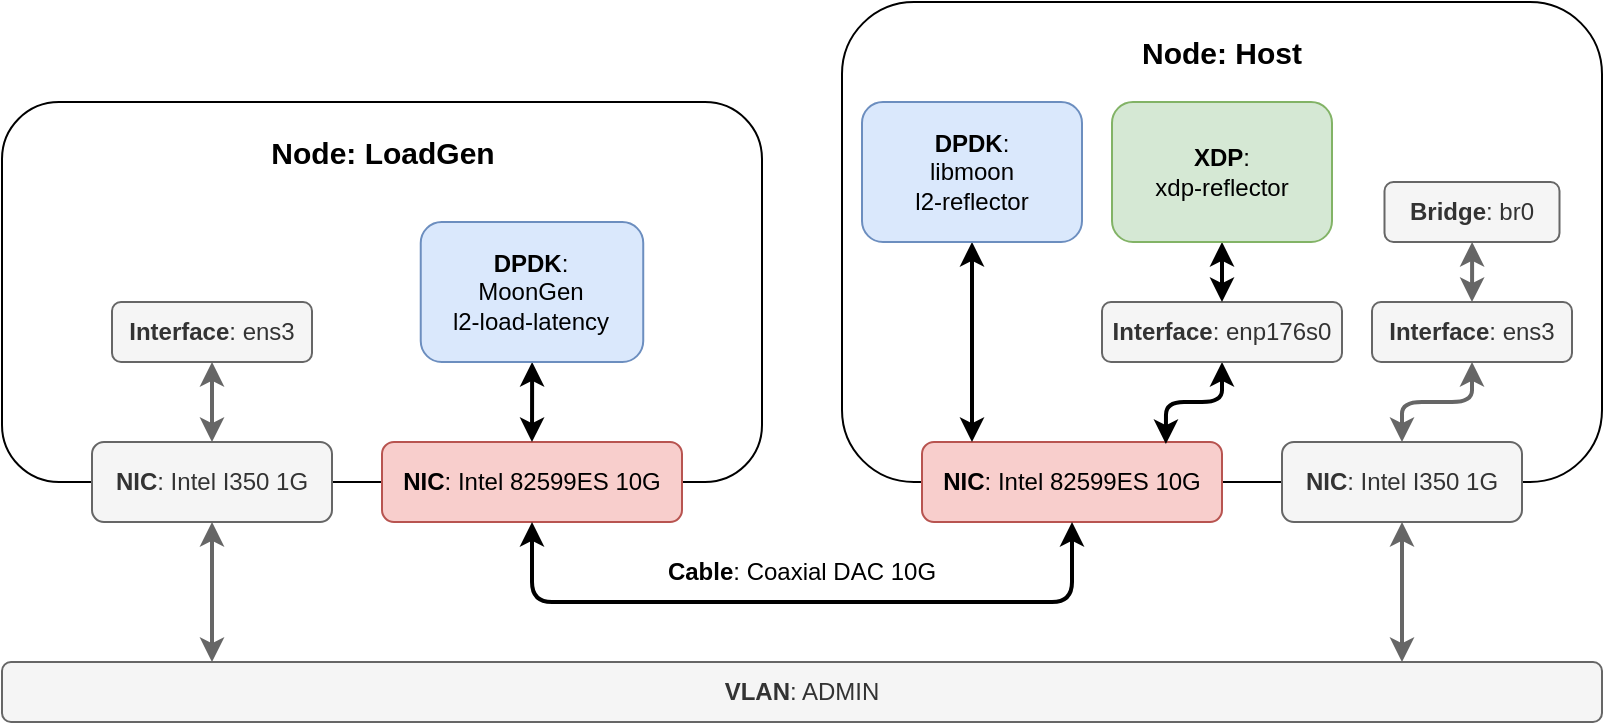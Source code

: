 <mxfile version="20.2.4" type="github" pages="5">
  <diagram id="m2XXSF4_xYEx4FLViuLD" name="Physical NIC">
    <mxGraphModel dx="1102" dy="587" grid="1" gridSize="10" guides="1" tooltips="1" connect="1" arrows="1" fold="1" page="1" pageScale="1" pageWidth="1600" pageHeight="900" math="0" shadow="0">
      <root>
        <mxCell id="0" />
        <mxCell id="1" parent="0" />
        <mxCell id="yBN47guNcVnfGS3MHoTE-1" value="" style="group" vertex="1" connectable="0" parent="1">
          <mxGeometry x="400" y="280" width="800" height="360" as="geometry" />
        </mxCell>
        <mxCell id="GO0eeq11DtM75So4wM-D-2" value="" style="rounded=1;whiteSpace=wrap;html=1;" parent="yBN47guNcVnfGS3MHoTE-1" vertex="1">
          <mxGeometry y="50" width="380" height="190" as="geometry" />
        </mxCell>
        <mxCell id="GO0eeq11DtM75So4wM-D-3" value="Node: LoadGen" style="text;html=1;strokeColor=none;fillColor=none;align=center;verticalAlign=middle;whiteSpace=wrap;rounded=0;fontStyle=1;fontSize=15;" parent="yBN47guNcVnfGS3MHoTE-1" vertex="1">
          <mxGeometry x="27.5" y="60" width="325" height="30" as="geometry" />
        </mxCell>
        <mxCell id="GO0eeq11DtM75So4wM-D-4" value="" style="rounded=1;whiteSpace=wrap;html=1;" parent="yBN47guNcVnfGS3MHoTE-1" vertex="1">
          <mxGeometry x="420" width="380" height="240" as="geometry" />
        </mxCell>
        <mxCell id="GO0eeq11DtM75So4wM-D-5" value="Node: Host" style="text;html=1;strokeColor=none;fillColor=none;align=center;verticalAlign=middle;whiteSpace=wrap;rounded=0;fontStyle=1;fontSize=15;" parent="yBN47guNcVnfGS3MHoTE-1" vertex="1">
          <mxGeometry x="440" y="10" width="340" height="30" as="geometry" />
        </mxCell>
        <mxCell id="GO0eeq11DtM75So4wM-D-6" value="&lt;b&gt;VLAN&lt;/b&gt;: ADMIN" style="rounded=1;whiteSpace=wrap;html=1;fillColor=#f5f5f5;fontColor=#333333;strokeColor=#666666;" parent="yBN47guNcVnfGS3MHoTE-1" vertex="1">
          <mxGeometry y="330" width="800" height="30" as="geometry" />
        </mxCell>
        <mxCell id="GO0eeq11DtM75So4wM-D-7" style="edgeStyle=orthogonalEdgeStyle;rounded=1;orthogonalLoop=1;jettySize=auto;html=1;startArrow=classic;startFill=1;strokeWidth=2;fillColor=#f5f5f5;strokeColor=#666666;" parent="yBN47guNcVnfGS3MHoTE-1" source="GO0eeq11DtM75So4wM-D-8" edge="1">
          <mxGeometry relative="1" as="geometry">
            <Array as="points">
              <mxPoint x="105" y="330" />
            </Array>
            <mxPoint x="105" y="330" as="targetPoint" />
          </mxGeometry>
        </mxCell>
        <mxCell id="GO0eeq11DtM75So4wM-D-8" value="&lt;b&gt;NIC&lt;/b&gt;: Intel I350 1G" style="rounded=1;whiteSpace=wrap;html=1;fillColor=#f5f5f5;fontColor=#333333;strokeColor=#666666;" parent="yBN47guNcVnfGS3MHoTE-1" vertex="1">
          <mxGeometry x="45" y="220.0" width="120" height="40" as="geometry" />
        </mxCell>
        <mxCell id="GO0eeq11DtM75So4wM-D-9" style="edgeStyle=orthogonalEdgeStyle;rounded=1;orthogonalLoop=1;jettySize=auto;html=1;startArrow=classic;startFill=1;strokeWidth=2;fillColor=#f5f5f5;strokeColor=#666666;" parent="yBN47guNcVnfGS3MHoTE-1" source="GO0eeq11DtM75So4wM-D-10" target="GO0eeq11DtM75So4wM-D-6" edge="1">
          <mxGeometry relative="1" as="geometry">
            <Array as="points">
              <mxPoint x="700" y="360" />
              <mxPoint x="700" y="360" />
            </Array>
          </mxGeometry>
        </mxCell>
        <mxCell id="GO0eeq11DtM75So4wM-D-10" value="&lt;b&gt;NIC&lt;/b&gt;: Intel I350 1G" style="rounded=1;whiteSpace=wrap;html=1;fillColor=#f5f5f5;fontColor=#333333;strokeColor=#666666;" parent="yBN47guNcVnfGS3MHoTE-1" vertex="1">
          <mxGeometry x="640" y="220.0" width="120" height="40" as="geometry" />
        </mxCell>
        <mxCell id="GO0eeq11DtM75So4wM-D-12" value="&lt;b&gt;NIC&lt;/b&gt;: Intel 82599ES 10G" style="rounded=1;whiteSpace=wrap;html=1;fillColor=#f8cecc;strokeColor=#b85450;" parent="yBN47guNcVnfGS3MHoTE-1" vertex="1">
          <mxGeometry x="190" y="220.0" width="150" height="40" as="geometry" />
        </mxCell>
        <mxCell id="GO0eeq11DtM75So4wM-D-13" value="&lt;b&gt;NIC&lt;/b&gt;: Intel 82599ES 10G" style="rounded=1;whiteSpace=wrap;html=1;fillColor=#f8cecc;strokeColor=#b85450;" parent="yBN47guNcVnfGS3MHoTE-1" vertex="1">
          <mxGeometry x="460" y="220.0" width="150" height="40" as="geometry" />
        </mxCell>
        <mxCell id="GO0eeq11DtM75So4wM-D-11" style="edgeStyle=orthogonalEdgeStyle;rounded=1;orthogonalLoop=1;jettySize=auto;html=1;exitX=0.5;exitY=1;exitDx=0;exitDy=0;startArrow=classic;startFill=1;strokeWidth=2;" parent="yBN47guNcVnfGS3MHoTE-1" source="GO0eeq11DtM75So4wM-D-12" target="GO0eeq11DtM75So4wM-D-13" edge="1">
          <mxGeometry relative="1" as="geometry">
            <mxPoint x="550" y="260" as="targetPoint" />
            <Array as="points">
              <mxPoint x="265" y="300" />
              <mxPoint x="535" y="300" />
            </Array>
          </mxGeometry>
        </mxCell>
        <mxCell id="GO0eeq11DtM75So4wM-D-14" value="&lt;b&gt;Cable&lt;/b&gt;: Coaxial DAC 10G" style="text;html=1;align=center;verticalAlign=middle;whiteSpace=wrap;rounded=0;" parent="yBN47guNcVnfGS3MHoTE-1" vertex="1">
          <mxGeometry x="330" y="270" width="140" height="30" as="geometry" />
        </mxCell>
        <mxCell id="GO0eeq11DtM75So4wM-D-15" style="edgeStyle=orthogonalEdgeStyle;rounded=1;orthogonalLoop=1;jettySize=auto;html=1;startArrow=classic;startFill=1;strokeWidth=2;fillColor=#f5f5f5;strokeColor=#666666;" parent="yBN47guNcVnfGS3MHoTE-1" source="GO0eeq11DtM75So4wM-D-16" target="GO0eeq11DtM75So4wM-D-8" edge="1">
          <mxGeometry relative="1" as="geometry" />
        </mxCell>
        <mxCell id="GO0eeq11DtM75So4wM-D-16" value="&lt;b&gt;Interface&lt;/b&gt;: ens3" style="rounded=1;whiteSpace=wrap;html=1;fillColor=#f5f5f5;fontColor=#333333;strokeColor=#666666;" parent="yBN47guNcVnfGS3MHoTE-1" vertex="1">
          <mxGeometry x="55" y="150" width="100" height="30" as="geometry" />
        </mxCell>
        <mxCell id="GO0eeq11DtM75So4wM-D-17" style="edgeStyle=orthogonalEdgeStyle;rounded=1;orthogonalLoop=1;jettySize=auto;html=1;startArrow=classic;startFill=1;strokeWidth=2;fillColor=#f5f5f5;strokeColor=#666666;" parent="yBN47guNcVnfGS3MHoTE-1" source="GO0eeq11DtM75So4wM-D-18" target="GO0eeq11DtM75So4wM-D-10" edge="1">
          <mxGeometry relative="1" as="geometry" />
        </mxCell>
        <mxCell id="GO0eeq11DtM75So4wM-D-18" value="&lt;b&gt;Interface&lt;/b&gt;: ens3" style="rounded=1;whiteSpace=wrap;html=1;fillColor=#f5f5f5;fontColor=#333333;strokeColor=#666666;" parent="yBN47guNcVnfGS3MHoTE-1" vertex="1">
          <mxGeometry x="685" y="150" width="100" height="30" as="geometry" />
        </mxCell>
        <mxCell id="GO0eeq11DtM75So4wM-D-19" style="edgeStyle=orthogonalEdgeStyle;rounded=1;orthogonalLoop=1;jettySize=auto;html=1;startArrow=classic;startFill=1;strokeWidth=2;" parent="yBN47guNcVnfGS3MHoTE-1" source="GO0eeq11DtM75So4wM-D-20" target="GO0eeq11DtM75So4wM-D-12" edge="1">
          <mxGeometry relative="1" as="geometry" />
        </mxCell>
        <mxCell id="GO0eeq11DtM75So4wM-D-20" value="&lt;div&gt;&lt;b&gt;DPDK&lt;/b&gt;:&lt;b&gt; &lt;/b&gt;&lt;br&gt;&lt;/div&gt;&lt;div&gt;MoonGen&lt;/div&gt;&lt;div&gt;l2-load-latency&lt;br&gt;&lt;/div&gt;" style="rounded=1;whiteSpace=wrap;html=1;fillColor=#dae8fc;strokeColor=#6c8ebf;" parent="yBN47guNcVnfGS3MHoTE-1" vertex="1">
          <mxGeometry x="209.37" y="110" width="111.25" height="70" as="geometry" />
        </mxCell>
        <mxCell id="GO0eeq11DtM75So4wM-D-21" style="edgeStyle=orthogonalEdgeStyle;orthogonalLoop=1;jettySize=auto;html=1;startArrow=classic;startFill=1;strokeWidth=2;rounded=1;" parent="yBN47guNcVnfGS3MHoTE-1" source="GO0eeq11DtM75So4wM-D-22" target="GO0eeq11DtM75So4wM-D-13" edge="1">
          <mxGeometry relative="1" as="geometry">
            <Array as="points">
              <mxPoint x="485" y="200" />
              <mxPoint x="485" y="200" />
            </Array>
          </mxGeometry>
        </mxCell>
        <mxCell id="GO0eeq11DtM75So4wM-D-22" value="&lt;div&gt;&lt;b&gt;DPDK&lt;/b&gt;: &lt;b&gt;&lt;br&gt;&lt;/b&gt;&lt;/div&gt;&lt;div&gt;libmoon&lt;br&gt;&lt;/div&gt;&lt;div&gt;l2-reflector&lt;br&gt;&lt;/div&gt;" style="rounded=1;whiteSpace=wrap;html=1;fillColor=#dae8fc;strokeColor=#6c8ebf;" parent="yBN47guNcVnfGS3MHoTE-1" vertex="1">
          <mxGeometry x="430" y="50" width="110" height="70" as="geometry" />
        </mxCell>
        <mxCell id="GO0eeq11DtM75So4wM-D-23" style="edgeStyle=orthogonalEdgeStyle;rounded=1;orthogonalLoop=1;jettySize=auto;html=1;startArrow=classic;startFill=1;strokeWidth=2;fillColor=#f5f5f5;strokeColor=#666666;" parent="yBN47guNcVnfGS3MHoTE-1" source="GO0eeq11DtM75So4wM-D-24" target="GO0eeq11DtM75So4wM-D-18" edge="1">
          <mxGeometry relative="1" as="geometry" />
        </mxCell>
        <mxCell id="GO0eeq11DtM75So4wM-D-24" value="&lt;b&gt;Bridge&lt;/b&gt;: br0" style="rounded=1;whiteSpace=wrap;html=1;fillColor=#f5f5f5;fontColor=#333333;strokeColor=#666666;" parent="yBN47guNcVnfGS3MHoTE-1" vertex="1">
          <mxGeometry x="691.25" y="90" width="87.5" height="30" as="geometry" />
        </mxCell>
        <mxCell id="Qpxgza7xcyVJCg10hYyv-2" style="edgeStyle=orthogonalEdgeStyle;rounded=1;orthogonalLoop=1;jettySize=auto;html=1;fontSize=15;strokeWidth=2;startArrow=classic;startFill=1;entryX=0.813;entryY=0.025;entryDx=0;entryDy=0;entryPerimeter=0;" edge="1" parent="yBN47guNcVnfGS3MHoTE-1" source="Qpxgza7xcyVJCg10hYyv-1" target="GO0eeq11DtM75So4wM-D-13">
          <mxGeometry relative="1" as="geometry">
            <Array as="points">
              <mxPoint x="610" y="200" />
              <mxPoint x="582" y="200" />
            </Array>
          </mxGeometry>
        </mxCell>
        <mxCell id="Qpxgza7xcyVJCg10hYyv-1" value="&lt;b&gt;Interface&lt;/b&gt;: enp176s0" style="rounded=1;whiteSpace=wrap;html=1;fillColor=#f5f5f5;fontColor=#333333;strokeColor=#666666;" vertex="1" parent="yBN47guNcVnfGS3MHoTE-1">
          <mxGeometry x="550" y="150" width="120" height="30" as="geometry" />
        </mxCell>
        <mxCell id="Qpxgza7xcyVJCg10hYyv-4" style="edgeStyle=orthogonalEdgeStyle;rounded=1;orthogonalLoop=1;jettySize=auto;html=1;entryX=0.5;entryY=0;entryDx=0;entryDy=0;fontSize=15;startArrow=classic;startFill=1;strokeWidth=2;" edge="1" parent="yBN47guNcVnfGS3MHoTE-1" source="Qpxgza7xcyVJCg10hYyv-3" target="Qpxgza7xcyVJCg10hYyv-1">
          <mxGeometry relative="1" as="geometry" />
        </mxCell>
        <mxCell id="Qpxgza7xcyVJCg10hYyv-3" value="&lt;div&gt;&lt;b&gt;XDP&lt;/b&gt;: &lt;b&gt;&lt;br&gt;&lt;/b&gt;&lt;/div&gt;&lt;div&gt;xdp-reflector&lt;br&gt;&lt;/div&gt;" style="rounded=1;whiteSpace=wrap;html=1;fillColor=#d5e8d4;strokeColor=#82b366;" vertex="1" parent="yBN47guNcVnfGS3MHoTE-1">
          <mxGeometry x="555" y="50" width="110" height="70" as="geometry" />
        </mxCell>
      </root>
    </mxGraphModel>
  </diagram>
  <diagram name="Host Bridge" id="doC91UUQvJLp1WOVtF5Q">
    <mxGraphModel dx="1102" dy="587" grid="1" gridSize="10" guides="1" tooltips="1" connect="1" arrows="1" fold="1" page="1" pageScale="1" pageWidth="1600" pageHeight="900" math="0" shadow="0">
      <root>
        <mxCell id="7o69czk-2l76WNe_kWNi-0" />
        <mxCell id="7o69czk-2l76WNe_kWNi-1" parent="7o69czk-2l76WNe_kWNi-0" />
        <mxCell id="AjkZcS029HaDzalcUuGC-0" value="" style="group" vertex="1" connectable="0" parent="7o69czk-2l76WNe_kWNi-1">
          <mxGeometry x="400" y="220" width="800" height="420" as="geometry" />
        </mxCell>
        <mxCell id="7o69czk-2l76WNe_kWNi-2" value="" style="rounded=1;whiteSpace=wrap;html=1;" vertex="1" parent="AjkZcS029HaDzalcUuGC-0">
          <mxGeometry y="110" width="380" height="190" as="geometry" />
        </mxCell>
        <mxCell id="7o69czk-2l76WNe_kWNi-3" value="Node: LoadGen" style="text;html=1;strokeColor=none;fillColor=none;align=center;verticalAlign=middle;whiteSpace=wrap;rounded=0;fontStyle=1;fontSize=15;" vertex="1" parent="AjkZcS029HaDzalcUuGC-0">
          <mxGeometry x="27.5" y="120" width="325" height="30" as="geometry" />
        </mxCell>
        <mxCell id="7o69czk-2l76WNe_kWNi-4" value="" style="rounded=1;whiteSpace=wrap;html=1;" vertex="1" parent="AjkZcS029HaDzalcUuGC-0">
          <mxGeometry x="420" width="380" height="300" as="geometry" />
        </mxCell>
        <mxCell id="7o69czk-2l76WNe_kWNi-5" value="Node: Host" style="text;html=1;strokeColor=none;fillColor=none;align=center;verticalAlign=middle;whiteSpace=wrap;rounded=0;fontStyle=1;fontSize=15;" vertex="1" parent="AjkZcS029HaDzalcUuGC-0">
          <mxGeometry x="438.75" y="10" width="340" height="30" as="geometry" />
        </mxCell>
        <mxCell id="7o69czk-2l76WNe_kWNi-6" value="&lt;b&gt;VLAN&lt;/b&gt;: ADMIN" style="rounded=1;whiteSpace=wrap;html=1;fillColor=#f5f5f5;fontColor=#333333;strokeColor=#666666;" vertex="1" parent="AjkZcS029HaDzalcUuGC-0">
          <mxGeometry y="390" width="800" height="30" as="geometry" />
        </mxCell>
        <mxCell id="7o69czk-2l76WNe_kWNi-7" style="edgeStyle=orthogonalEdgeStyle;rounded=1;orthogonalLoop=1;jettySize=auto;html=1;startArrow=classic;startFill=1;strokeWidth=2;fillColor=#f5f5f5;strokeColor=#666666;" edge="1" parent="AjkZcS029HaDzalcUuGC-0" source="7o69czk-2l76WNe_kWNi-8">
          <mxGeometry relative="1" as="geometry">
            <Array as="points">
              <mxPoint x="105" y="390" />
            </Array>
            <mxPoint x="105" y="390" as="targetPoint" />
          </mxGeometry>
        </mxCell>
        <mxCell id="7o69czk-2l76WNe_kWNi-8" value="&lt;b&gt;NIC&lt;/b&gt;: Intel I350 1G" style="rounded=1;whiteSpace=wrap;html=1;fillColor=#f5f5f5;fontColor=#333333;strokeColor=#666666;" vertex="1" parent="AjkZcS029HaDzalcUuGC-0">
          <mxGeometry x="45" y="280.0" width="120" height="40" as="geometry" />
        </mxCell>
        <mxCell id="7o69czk-2l76WNe_kWNi-9" style="edgeStyle=orthogonalEdgeStyle;rounded=1;orthogonalLoop=1;jettySize=auto;html=1;startArrow=classic;startFill=1;strokeWidth=2;fillColor=#f5f5f5;strokeColor=#666666;" edge="1" parent="AjkZcS029HaDzalcUuGC-0" source="7o69czk-2l76WNe_kWNi-10" target="7o69czk-2l76WNe_kWNi-6">
          <mxGeometry relative="1" as="geometry">
            <Array as="points">
              <mxPoint x="700" y="420" />
              <mxPoint x="700" y="420" />
            </Array>
          </mxGeometry>
        </mxCell>
        <mxCell id="7o69czk-2l76WNe_kWNi-10" value="&lt;b&gt;NIC&lt;/b&gt;: Intel I350 1G" style="rounded=1;whiteSpace=wrap;html=1;fillColor=#f5f5f5;fontColor=#333333;strokeColor=#666666;" vertex="1" parent="AjkZcS029HaDzalcUuGC-0">
          <mxGeometry x="640" y="280.0" width="120" height="40" as="geometry" />
        </mxCell>
        <mxCell id="7o69czk-2l76WNe_kWNi-11" value="&lt;b&gt;NIC&lt;/b&gt;: Intel 82599ES 10G" style="rounded=1;whiteSpace=wrap;html=1;fillColor=#f8cecc;strokeColor=#b85450;" vertex="1" parent="AjkZcS029HaDzalcUuGC-0">
          <mxGeometry x="190" y="280.0" width="150" height="40" as="geometry" />
        </mxCell>
        <mxCell id="7o69czk-2l76WNe_kWNi-12" value="&lt;b&gt;NIC&lt;/b&gt;: Intel 82599ES 10G" style="rounded=1;whiteSpace=wrap;html=1;fillColor=#f8cecc;strokeColor=#b85450;" vertex="1" parent="AjkZcS029HaDzalcUuGC-0">
          <mxGeometry x="460" y="280.0" width="150" height="40" as="geometry" />
        </mxCell>
        <mxCell id="7o69czk-2l76WNe_kWNi-13" style="edgeStyle=orthogonalEdgeStyle;rounded=1;orthogonalLoop=1;jettySize=auto;html=1;exitX=0.5;exitY=1;exitDx=0;exitDy=0;startArrow=classic;startFill=1;strokeWidth=2;" edge="1" parent="AjkZcS029HaDzalcUuGC-0" source="7o69czk-2l76WNe_kWNi-11" target="7o69czk-2l76WNe_kWNi-12">
          <mxGeometry relative="1" as="geometry">
            <mxPoint x="550" y="320" as="targetPoint" />
            <Array as="points">
              <mxPoint x="265" y="360" />
              <mxPoint x="540" y="360" />
            </Array>
          </mxGeometry>
        </mxCell>
        <mxCell id="7o69czk-2l76WNe_kWNi-14" value="Cable: Coaxial DAC 10G" style="text;html=1;align=center;verticalAlign=middle;whiteSpace=wrap;rounded=0;" vertex="1" parent="AjkZcS029HaDzalcUuGC-0">
          <mxGeometry x="330" y="330" width="140" height="30" as="geometry" />
        </mxCell>
        <mxCell id="7o69czk-2l76WNe_kWNi-15" style="edgeStyle=orthogonalEdgeStyle;rounded=1;orthogonalLoop=1;jettySize=auto;html=1;startArrow=classic;startFill=1;strokeWidth=2;fillColor=#f5f5f5;strokeColor=#666666;" edge="1" parent="AjkZcS029HaDzalcUuGC-0" source="7o69czk-2l76WNe_kWNi-16" target="7o69czk-2l76WNe_kWNi-8">
          <mxGeometry relative="1" as="geometry" />
        </mxCell>
        <mxCell id="7o69czk-2l76WNe_kWNi-16" value="&lt;b&gt;Interface&lt;/b&gt;: ens3" style="rounded=1;whiteSpace=wrap;html=1;fillColor=#f5f5f5;fontColor=#333333;strokeColor=#666666;" vertex="1" parent="AjkZcS029HaDzalcUuGC-0">
          <mxGeometry x="55" y="210" width="100" height="30" as="geometry" />
        </mxCell>
        <mxCell id="7o69czk-2l76WNe_kWNi-17" style="edgeStyle=orthogonalEdgeStyle;rounded=1;orthogonalLoop=1;jettySize=auto;html=1;startArrow=classic;startFill=1;strokeWidth=2;fillColor=#f5f5f5;strokeColor=#666666;" edge="1" parent="AjkZcS029HaDzalcUuGC-0" source="7o69czk-2l76WNe_kWNi-18" target="7o69czk-2l76WNe_kWNi-10">
          <mxGeometry relative="1" as="geometry" />
        </mxCell>
        <mxCell id="7o69czk-2l76WNe_kWNi-18" value="&lt;b&gt;Interface&lt;/b&gt;: ens3" style="rounded=1;whiteSpace=wrap;html=1;fillColor=#f5f5f5;fontColor=#333333;strokeColor=#666666;" vertex="1" parent="AjkZcS029HaDzalcUuGC-0">
          <mxGeometry x="650" y="210" width="100" height="30" as="geometry" />
        </mxCell>
        <mxCell id="7o69czk-2l76WNe_kWNi-19" style="edgeStyle=orthogonalEdgeStyle;rounded=1;orthogonalLoop=1;jettySize=auto;html=1;startArrow=classic;startFill=1;strokeWidth=2;" edge="1" parent="AjkZcS029HaDzalcUuGC-0" source="7o69czk-2l76WNe_kWNi-20" target="7o69czk-2l76WNe_kWNi-11">
          <mxGeometry relative="1" as="geometry" />
        </mxCell>
        <mxCell id="7o69czk-2l76WNe_kWNi-20" value="&lt;div&gt;&lt;b&gt;DPDK&lt;/b&gt;:&lt;b&gt; &lt;/b&gt;&lt;br&gt;&lt;/div&gt;&lt;div&gt;MoonGen&lt;/div&gt;&lt;div&gt;l2-load-latency&lt;br&gt;&lt;/div&gt;" style="rounded=1;whiteSpace=wrap;html=1;fillColor=#dae8fc;strokeColor=#6c8ebf;" vertex="1" parent="AjkZcS029HaDzalcUuGC-0">
          <mxGeometry x="209.37" y="170" width="111.25" height="70" as="geometry" />
        </mxCell>
        <mxCell id="7o69czk-2l76WNe_kWNi-23" style="edgeStyle=orthogonalEdgeStyle;rounded=1;orthogonalLoop=1;jettySize=auto;html=1;startArrow=classic;startFill=1;strokeWidth=2;fillColor=#f5f5f5;strokeColor=#666666;" edge="1" parent="AjkZcS029HaDzalcUuGC-0" source="7o69czk-2l76WNe_kWNi-24" target="7o69czk-2l76WNe_kWNi-18">
          <mxGeometry relative="1" as="geometry" />
        </mxCell>
        <mxCell id="7o69czk-2l76WNe_kWNi-24" value="&lt;b&gt;Bridge&lt;/b&gt;: br0" style="rounded=1;whiteSpace=wrap;html=1;fillColor=#f5f5f5;fontColor=#333333;strokeColor=#666666;" vertex="1" parent="AjkZcS029HaDzalcUuGC-0">
          <mxGeometry x="656.25" y="150" width="87.5" height="30" as="geometry" />
        </mxCell>
        <mxCell id="7o69czk-2l76WNe_kWNi-25" style="edgeStyle=orthogonalEdgeStyle;rounded=1;orthogonalLoop=1;jettySize=auto;html=1;fontSize=15;strokeWidth=2;startArrow=classic;startFill=1;" edge="1" parent="AjkZcS029HaDzalcUuGC-0" source="7o69czk-2l76WNe_kWNi-26">
          <mxGeometry relative="1" as="geometry">
            <mxPoint x="535" y="280" as="targetPoint" />
            <Array as="points">
              <mxPoint x="535" y="281" />
            </Array>
          </mxGeometry>
        </mxCell>
        <mxCell id="7o69czk-2l76WNe_kWNi-26" value="&lt;b&gt;Interface&lt;/b&gt;: enp176s0" style="rounded=1;whiteSpace=wrap;html=1;fillColor=#fff2cc;strokeColor=#d6b656;" vertex="1" parent="AjkZcS029HaDzalcUuGC-0">
          <mxGeometry x="475" y="210" width="120" height="30" as="geometry" />
        </mxCell>
        <mxCell id="7o69czk-2l76WNe_kWNi-28" value="&lt;div&gt;&lt;b&gt;XDP&lt;/b&gt;: &lt;b&gt;&lt;br&gt;&lt;/b&gt;&lt;/div&gt;&lt;div&gt;xdp-reflector&lt;br&gt;&lt;/div&gt;" style="rounded=1;whiteSpace=wrap;html=1;fillColor=#d5e8d4;strokeColor=#82b366;" vertex="1" parent="AjkZcS029HaDzalcUuGC-0">
          <mxGeometry x="480" y="50" width="110" height="70" as="geometry" />
        </mxCell>
        <mxCell id="PymFAFBGGJH0sYMrvEps-1" style="edgeStyle=orthogonalEdgeStyle;rounded=1;orthogonalLoop=1;jettySize=auto;html=1;fontSize=15;startArrow=classic;startFill=1;strokeWidth=2;" edge="1" parent="AjkZcS029HaDzalcUuGC-0" source="PymFAFBGGJH0sYMrvEps-0" target="7o69czk-2l76WNe_kWNi-26">
          <mxGeometry relative="1" as="geometry" />
        </mxCell>
        <mxCell id="PymFAFBGGJH0sYMrvEps-0" value="&lt;b&gt;Bridge&lt;/b&gt;: br1" style="rounded=1;whiteSpace=wrap;html=1;fillColor=#fff2cc;strokeColor=#d6b656;" vertex="1" parent="AjkZcS029HaDzalcUuGC-0">
          <mxGeometry x="491.25" y="150" width="87.5" height="30" as="geometry" />
        </mxCell>
        <mxCell id="PymFAFBGGJH0sYMrvEps-2" style="edgeStyle=orthogonalEdgeStyle;rounded=1;orthogonalLoop=1;jettySize=auto;html=1;entryX=0.5;entryY=0;entryDx=0;entryDy=0;fontSize=15;startArrow=classic;startFill=1;strokeWidth=2;" edge="1" parent="AjkZcS029HaDzalcUuGC-0" source="7o69czk-2l76WNe_kWNi-28" target="PymFAFBGGJH0sYMrvEps-0">
          <mxGeometry relative="1" as="geometry" />
        </mxCell>
      </root>
    </mxGraphModel>
  </diagram>
  <diagram name="Host MacVTap" id="ow0u86EEoa87gurJBlOC">
    <mxGraphModel dx="1102" dy="587" grid="1" gridSize="10" guides="1" tooltips="1" connect="1" arrows="1" fold="1" page="1" pageScale="1" pageWidth="1600" pageHeight="900" math="0" shadow="0">
      <root>
        <mxCell id="dJRLU-GFVjw5d9iwofU8-0" />
        <mxCell id="dJRLU-GFVjw5d9iwofU8-1" parent="dJRLU-GFVjw5d9iwofU8-0" />
        <mxCell id="dJRLU-GFVjw5d9iwofU8-2" value="" style="group" vertex="1" connectable="0" parent="dJRLU-GFVjw5d9iwofU8-1">
          <mxGeometry x="400" y="220" width="800" height="420" as="geometry" />
        </mxCell>
        <mxCell id="dJRLU-GFVjw5d9iwofU8-3" value="" style="rounded=1;whiteSpace=wrap;html=1;" vertex="1" parent="dJRLU-GFVjw5d9iwofU8-2">
          <mxGeometry y="110" width="380" height="190" as="geometry" />
        </mxCell>
        <mxCell id="dJRLU-GFVjw5d9iwofU8-4" value="Node: LoadGen" style="text;html=1;strokeColor=none;fillColor=none;align=center;verticalAlign=middle;whiteSpace=wrap;rounded=0;fontStyle=1;fontSize=15;" vertex="1" parent="dJRLU-GFVjw5d9iwofU8-2">
          <mxGeometry x="27.5" y="120" width="325" height="30" as="geometry" />
        </mxCell>
        <mxCell id="dJRLU-GFVjw5d9iwofU8-5" value="" style="rounded=1;whiteSpace=wrap;html=1;" vertex="1" parent="dJRLU-GFVjw5d9iwofU8-2">
          <mxGeometry x="420" width="380" height="300" as="geometry" />
        </mxCell>
        <mxCell id="dJRLU-GFVjw5d9iwofU8-6" value="Node: Host" style="text;html=1;strokeColor=none;fillColor=none;align=center;verticalAlign=middle;whiteSpace=wrap;rounded=0;fontStyle=1;fontSize=15;" vertex="1" parent="dJRLU-GFVjw5d9iwofU8-2">
          <mxGeometry x="438.75" y="10" width="340" height="30" as="geometry" />
        </mxCell>
        <mxCell id="dJRLU-GFVjw5d9iwofU8-7" value="&lt;b&gt;VLAN&lt;/b&gt;: ADMIN" style="rounded=1;whiteSpace=wrap;html=1;fillColor=#f5f5f5;fontColor=#333333;strokeColor=#666666;" vertex="1" parent="dJRLU-GFVjw5d9iwofU8-2">
          <mxGeometry y="390" width="800" height="30" as="geometry" />
        </mxCell>
        <mxCell id="dJRLU-GFVjw5d9iwofU8-8" style="edgeStyle=orthogonalEdgeStyle;rounded=1;orthogonalLoop=1;jettySize=auto;html=1;startArrow=classic;startFill=1;strokeWidth=2;fillColor=#f5f5f5;strokeColor=#666666;" edge="1" parent="dJRLU-GFVjw5d9iwofU8-2" source="dJRLU-GFVjw5d9iwofU8-9">
          <mxGeometry relative="1" as="geometry">
            <Array as="points">
              <mxPoint x="105" y="390" />
            </Array>
            <mxPoint x="105" y="390" as="targetPoint" />
          </mxGeometry>
        </mxCell>
        <mxCell id="dJRLU-GFVjw5d9iwofU8-9" value="&lt;b&gt;NIC&lt;/b&gt;: Intel I350 1G" style="rounded=1;whiteSpace=wrap;html=1;fillColor=#f5f5f5;fontColor=#333333;strokeColor=#666666;" vertex="1" parent="dJRLU-GFVjw5d9iwofU8-2">
          <mxGeometry x="45" y="280.0" width="120" height="40" as="geometry" />
        </mxCell>
        <mxCell id="dJRLU-GFVjw5d9iwofU8-10" style="edgeStyle=orthogonalEdgeStyle;rounded=1;orthogonalLoop=1;jettySize=auto;html=1;startArrow=classic;startFill=1;strokeWidth=2;fillColor=#f5f5f5;strokeColor=#666666;" edge="1" parent="dJRLU-GFVjw5d9iwofU8-2" source="dJRLU-GFVjw5d9iwofU8-11" target="dJRLU-GFVjw5d9iwofU8-7">
          <mxGeometry relative="1" as="geometry">
            <Array as="points">
              <mxPoint x="700" y="420" />
              <mxPoint x="700" y="420" />
            </Array>
          </mxGeometry>
        </mxCell>
        <mxCell id="dJRLU-GFVjw5d9iwofU8-11" value="&lt;b&gt;NIC&lt;/b&gt;: Intel I350 1G" style="rounded=1;whiteSpace=wrap;html=1;fillColor=#f5f5f5;fontColor=#333333;strokeColor=#666666;" vertex="1" parent="dJRLU-GFVjw5d9iwofU8-2">
          <mxGeometry x="640" y="280.0" width="120" height="40" as="geometry" />
        </mxCell>
        <mxCell id="dJRLU-GFVjw5d9iwofU8-12" value="&lt;b&gt;NIC&lt;/b&gt;: Intel 82599ES 10G" style="rounded=1;whiteSpace=wrap;html=1;fillColor=#f8cecc;strokeColor=#b85450;" vertex="1" parent="dJRLU-GFVjw5d9iwofU8-2">
          <mxGeometry x="190" y="280.0" width="150" height="40" as="geometry" />
        </mxCell>
        <mxCell id="dJRLU-GFVjw5d9iwofU8-13" value="&lt;b&gt;NIC&lt;/b&gt;: Intel 82599ES 10G" style="rounded=1;whiteSpace=wrap;html=1;fillColor=#f8cecc;strokeColor=#b85450;" vertex="1" parent="dJRLU-GFVjw5d9iwofU8-2">
          <mxGeometry x="460" y="280.0" width="150" height="40" as="geometry" />
        </mxCell>
        <mxCell id="dJRLU-GFVjw5d9iwofU8-14" style="edgeStyle=orthogonalEdgeStyle;rounded=1;orthogonalLoop=1;jettySize=auto;html=1;exitX=0.5;exitY=1;exitDx=0;exitDy=0;startArrow=classic;startFill=1;strokeWidth=2;" edge="1" parent="dJRLU-GFVjw5d9iwofU8-2" source="dJRLU-GFVjw5d9iwofU8-12" target="dJRLU-GFVjw5d9iwofU8-13">
          <mxGeometry relative="1" as="geometry">
            <mxPoint x="550" y="320" as="targetPoint" />
            <Array as="points">
              <mxPoint x="265" y="360" />
              <mxPoint x="540" y="360" />
            </Array>
          </mxGeometry>
        </mxCell>
        <mxCell id="dJRLU-GFVjw5d9iwofU8-15" value="Cable: Coaxial DAC 10G" style="text;html=1;align=center;verticalAlign=middle;whiteSpace=wrap;rounded=0;" vertex="1" parent="dJRLU-GFVjw5d9iwofU8-2">
          <mxGeometry x="330" y="330" width="140" height="30" as="geometry" />
        </mxCell>
        <mxCell id="dJRLU-GFVjw5d9iwofU8-16" style="edgeStyle=orthogonalEdgeStyle;rounded=1;orthogonalLoop=1;jettySize=auto;html=1;startArrow=classic;startFill=1;strokeWidth=2;fillColor=#f5f5f5;strokeColor=#666666;" edge="1" parent="dJRLU-GFVjw5d9iwofU8-2" source="dJRLU-GFVjw5d9iwofU8-17" target="dJRLU-GFVjw5d9iwofU8-9">
          <mxGeometry relative="1" as="geometry" />
        </mxCell>
        <mxCell id="dJRLU-GFVjw5d9iwofU8-17" value="&lt;b&gt;Interface&lt;/b&gt;: ens3" style="rounded=1;whiteSpace=wrap;html=1;fillColor=#f5f5f5;fontColor=#333333;strokeColor=#666666;" vertex="1" parent="dJRLU-GFVjw5d9iwofU8-2">
          <mxGeometry x="55" y="210" width="100" height="30" as="geometry" />
        </mxCell>
        <mxCell id="dJRLU-GFVjw5d9iwofU8-18" style="edgeStyle=orthogonalEdgeStyle;rounded=1;orthogonalLoop=1;jettySize=auto;html=1;startArrow=classic;startFill=1;strokeWidth=2;fillColor=#f5f5f5;strokeColor=#666666;" edge="1" parent="dJRLU-GFVjw5d9iwofU8-2" source="dJRLU-GFVjw5d9iwofU8-19" target="dJRLU-GFVjw5d9iwofU8-11">
          <mxGeometry relative="1" as="geometry" />
        </mxCell>
        <mxCell id="dJRLU-GFVjw5d9iwofU8-19" value="&lt;b&gt;Interface&lt;/b&gt;: ens3" style="rounded=1;whiteSpace=wrap;html=1;fillColor=#f5f5f5;fontColor=#333333;strokeColor=#666666;" vertex="1" parent="dJRLU-GFVjw5d9iwofU8-2">
          <mxGeometry x="650" y="210" width="100" height="30" as="geometry" />
        </mxCell>
        <mxCell id="dJRLU-GFVjw5d9iwofU8-20" style="edgeStyle=orthogonalEdgeStyle;rounded=1;orthogonalLoop=1;jettySize=auto;html=1;startArrow=classic;startFill=1;strokeWidth=2;" edge="1" parent="dJRLU-GFVjw5d9iwofU8-2" source="dJRLU-GFVjw5d9iwofU8-21" target="dJRLU-GFVjw5d9iwofU8-12">
          <mxGeometry relative="1" as="geometry" />
        </mxCell>
        <mxCell id="dJRLU-GFVjw5d9iwofU8-21" value="&lt;div&gt;&lt;b&gt;DPDK&lt;/b&gt;:&lt;b&gt; &lt;/b&gt;&lt;br&gt;&lt;/div&gt;&lt;div&gt;MoonGen&lt;/div&gt;&lt;div&gt;l2-load-latency&lt;br&gt;&lt;/div&gt;" style="rounded=1;whiteSpace=wrap;html=1;fillColor=#dae8fc;strokeColor=#6c8ebf;" vertex="1" parent="dJRLU-GFVjw5d9iwofU8-2">
          <mxGeometry x="209.37" y="170" width="111.25" height="70" as="geometry" />
        </mxCell>
        <mxCell id="dJRLU-GFVjw5d9iwofU8-22" style="edgeStyle=orthogonalEdgeStyle;rounded=1;orthogonalLoop=1;jettySize=auto;html=1;startArrow=classic;startFill=1;strokeWidth=2;fillColor=#f5f5f5;strokeColor=#666666;" edge="1" parent="dJRLU-GFVjw5d9iwofU8-2" source="dJRLU-GFVjw5d9iwofU8-23" target="dJRLU-GFVjw5d9iwofU8-19">
          <mxGeometry relative="1" as="geometry" />
        </mxCell>
        <mxCell id="dJRLU-GFVjw5d9iwofU8-23" value="&lt;b&gt;Bridge&lt;/b&gt;: br0" style="rounded=1;whiteSpace=wrap;html=1;fillColor=#f5f5f5;fontColor=#333333;strokeColor=#666666;" vertex="1" parent="dJRLU-GFVjw5d9iwofU8-2">
          <mxGeometry x="656.25" y="150" width="87.5" height="30" as="geometry" />
        </mxCell>
        <mxCell id="dJRLU-GFVjw5d9iwofU8-24" style="edgeStyle=orthogonalEdgeStyle;rounded=1;orthogonalLoop=1;jettySize=auto;html=1;fontSize=15;strokeWidth=2;startArrow=classic;startFill=1;" edge="1" parent="dJRLU-GFVjw5d9iwofU8-2" source="dJRLU-GFVjw5d9iwofU8-25">
          <mxGeometry relative="1" as="geometry">
            <mxPoint x="535" y="280" as="targetPoint" />
            <Array as="points">
              <mxPoint x="535" y="281" />
            </Array>
          </mxGeometry>
        </mxCell>
        <mxCell id="dJRLU-GFVjw5d9iwofU8-25" value="&lt;b&gt;Interface&lt;/b&gt;: enp176s0" style="rounded=1;whiteSpace=wrap;html=1;fillColor=#fff2cc;strokeColor=#d6b656;" vertex="1" parent="dJRLU-GFVjw5d9iwofU8-2">
          <mxGeometry x="475" y="210" width="120" height="30" as="geometry" />
        </mxCell>
        <mxCell id="dJRLU-GFVjw5d9iwofU8-26" value="&lt;div&gt;&lt;b&gt;XDP&lt;/b&gt;: &lt;b&gt;&lt;br&gt;&lt;/b&gt;&lt;/div&gt;&lt;div&gt;xdp-reflector&lt;br&gt;&lt;/div&gt;" style="rounded=1;whiteSpace=wrap;html=1;fillColor=#d5e8d4;strokeColor=#82b366;" vertex="1" parent="dJRLU-GFVjw5d9iwofU8-2">
          <mxGeometry x="480" y="50" width="110" height="70" as="geometry" />
        </mxCell>
        <mxCell id="dJRLU-GFVjw5d9iwofU8-27" style="edgeStyle=orthogonalEdgeStyle;rounded=1;orthogonalLoop=1;jettySize=auto;html=1;fontSize=15;startArrow=classic;startFill=1;strokeWidth=2;" edge="1" parent="dJRLU-GFVjw5d9iwofU8-2" source="dJRLU-GFVjw5d9iwofU8-28" target="dJRLU-GFVjw5d9iwofU8-25">
          <mxGeometry relative="1" as="geometry" />
        </mxCell>
        <mxCell id="dJRLU-GFVjw5d9iwofU8-28" value="&lt;b&gt;Bridge&lt;/b&gt;: br1" style="rounded=1;whiteSpace=wrap;html=1;fillColor=#fff2cc;strokeColor=#d6b656;" vertex="1" parent="dJRLU-GFVjw5d9iwofU8-2">
          <mxGeometry x="491.25" y="150" width="87.5" height="30" as="geometry" />
        </mxCell>
        <mxCell id="dJRLU-GFVjw5d9iwofU8-29" style="edgeStyle=orthogonalEdgeStyle;rounded=1;orthogonalLoop=1;jettySize=auto;html=1;entryX=0.5;entryY=0;entryDx=0;entryDy=0;fontSize=15;startArrow=classic;startFill=1;strokeWidth=2;" edge="1" parent="dJRLU-GFVjw5d9iwofU8-2" source="dJRLU-GFVjw5d9iwofU8-26" target="dJRLU-GFVjw5d9iwofU8-28">
          <mxGeometry relative="1" as="geometry" />
        </mxCell>
      </root>
    </mxGraphModel>
  </diagram>
  <diagram id="4xp65aicwHgFYxGOZe3f" name="Bridged TAP VirtIO">
    <mxGraphModel dx="1574" dy="839" grid="1" gridSize="10" guides="1" tooltips="1" connect="1" arrows="1" fold="1" page="1" pageScale="1" pageWidth="1600" pageHeight="900" math="0" shadow="0">
      <root>
        <mxCell id="0" />
        <mxCell id="1" parent="0" />
        <mxCell id="-gPEbCI3dLM1d_5dNcan-40" value="" style="group" parent="1" vertex="1" connectable="0">
          <mxGeometry x="400" y="95" width="800" height="710" as="geometry" />
        </mxCell>
        <mxCell id="-gPEbCI3dLM1d_5dNcan-1" value="" style="rounded=1;whiteSpace=wrap;html=1;" parent="-gPEbCI3dLM1d_5dNcan-40" vertex="1">
          <mxGeometry y="250" width="370" height="300" as="geometry" />
        </mxCell>
        <mxCell id="-gPEbCI3dLM1d_5dNcan-2" value="Host: cx2.gierens.de" style="text;html=1;strokeColor=none;fillColor=none;align=center;verticalAlign=middle;whiteSpace=wrap;rounded=0;" parent="-gPEbCI3dLM1d_5dNcan-40" vertex="1">
          <mxGeometry x="20" y="270" width="120" height="30" as="geometry" />
        </mxCell>
        <mxCell id="-gPEbCI3dLM1d_5dNcan-3" value="" style="rounded=1;whiteSpace=wrap;html=1;" parent="-gPEbCI3dLM1d_5dNcan-40" vertex="1">
          <mxGeometry x="420" y="250" width="360" height="300" as="geometry" />
        </mxCell>
        <mxCell id="-gPEbCI3dLM1d_5dNcan-4" value="Host: cx3.gierens.de" style="text;html=1;strokeColor=none;fillColor=none;align=center;verticalAlign=middle;whiteSpace=wrap;rounded=0;" parent="-gPEbCI3dLM1d_5dNcan-40" vertex="1">
          <mxGeometry x="442.5" y="270" width="120" height="30" as="geometry" />
        </mxCell>
        <mxCell id="-gPEbCI3dLM1d_5dNcan-5" value="" style="rounded=1;whiteSpace=wrap;html=1;" parent="-gPEbCI3dLM1d_5dNcan-40" vertex="1">
          <mxGeometry x="500" width="300" height="210" as="geometry" />
        </mxCell>
        <mxCell id="-gPEbCI3dLM1d_5dNcan-6" value="Guest: test.gierens.de" style="text;html=1;strokeColor=none;fillColor=none;align=center;verticalAlign=middle;whiteSpace=wrap;rounded=0;" parent="-gPEbCI3dLM1d_5dNcan-40" vertex="1">
          <mxGeometry x="515" y="10" width="130" height="30" as="geometry" />
        </mxCell>
        <mxCell id="-gPEbCI3dLM1d_5dNcan-7" value="VLAN: ADMIN" style="rounded=1;whiteSpace=wrap;html=1;fillColor=#f5f5f5;fontColor=#333333;strokeColor=#666666;" parent="-gPEbCI3dLM1d_5dNcan-40" vertex="1">
          <mxGeometry y="680" width="790" height="30" as="geometry" />
        </mxCell>
        <mxCell id="-gPEbCI3dLM1d_5dNcan-8" style="edgeStyle=orthogonalEdgeStyle;rounded=1;orthogonalLoop=1;jettySize=auto;html=1;startArrow=classic;startFill=1;strokeWidth=2;fillColor=#f5f5f5;strokeColor=#666666;" parent="-gPEbCI3dLM1d_5dNcan-40" source="-gPEbCI3dLM1d_5dNcan-9" target="-gPEbCI3dLM1d_5dNcan-7" edge="1">
          <mxGeometry relative="1" as="geometry">
            <Array as="points">
              <mxPoint x="260" y="690" />
              <mxPoint x="260" y="690" />
            </Array>
          </mxGeometry>
        </mxCell>
        <mxCell id="-gPEbCI3dLM1d_5dNcan-9" value="NIC: Intel I350 1G" style="rounded=1;whiteSpace=wrap;html=1;fillColor=#f5f5f5;fontColor=#333333;strokeColor=#666666;" parent="-gPEbCI3dLM1d_5dNcan-40" vertex="1">
          <mxGeometry x="40" y="520" width="120" height="40" as="geometry" />
        </mxCell>
        <mxCell id="-gPEbCI3dLM1d_5dNcan-10" style="edgeStyle=orthogonalEdgeStyle;rounded=1;orthogonalLoop=1;jettySize=auto;html=1;entryX=0.874;entryY=0.033;entryDx=0;entryDy=0;entryPerimeter=0;startArrow=classic;startFill=1;strokeWidth=2;fillColor=#f5f5f5;strokeColor=#666666;" parent="-gPEbCI3dLM1d_5dNcan-40" source="-gPEbCI3dLM1d_5dNcan-11" target="-gPEbCI3dLM1d_5dNcan-7" edge="1">
          <mxGeometry relative="1" as="geometry" />
        </mxCell>
        <mxCell id="-gPEbCI3dLM1d_5dNcan-11" value="NIC: Intel I350 1G" style="rounded=1;whiteSpace=wrap;html=1;fillColor=#f5f5f5;fontColor=#333333;strokeColor=#666666;" parent="-gPEbCI3dLM1d_5dNcan-40" vertex="1">
          <mxGeometry x="630" y="520" width="120" height="40" as="geometry" />
        </mxCell>
        <mxCell id="-gPEbCI3dLM1d_5dNcan-13" value="NIC: Intel 82599ES 10G" style="rounded=1;whiteSpace=wrap;html=1;fillColor=#f8cecc;strokeColor=#b85450;" parent="-gPEbCI3dLM1d_5dNcan-40" vertex="1">
          <mxGeometry x="180" y="520" width="150" height="40" as="geometry" />
        </mxCell>
        <mxCell id="-gPEbCI3dLM1d_5dNcan-14" value="NIC: Intel 82599ES 10G" style="rounded=1;whiteSpace=wrap;html=1;fillColor=#f8cecc;strokeColor=#b85450;" parent="-gPEbCI3dLM1d_5dNcan-40" vertex="1">
          <mxGeometry x="450" y="520" width="150" height="40" as="geometry" />
        </mxCell>
        <mxCell id="-gPEbCI3dLM1d_5dNcan-12" style="edgeStyle=orthogonalEdgeStyle;rounded=1;orthogonalLoop=1;jettySize=auto;html=1;exitX=0.5;exitY=1;exitDx=0;exitDy=0;startArrow=classic;startFill=1;strokeWidth=2;entryX=0.5;entryY=1;entryDx=0;entryDy=0;" parent="-gPEbCI3dLM1d_5dNcan-40" source="-gPEbCI3dLM1d_5dNcan-13" target="-gPEbCI3dLM1d_5dNcan-14" edge="1">
          <mxGeometry relative="1" as="geometry">
            <mxPoint x="530" y="590" as="targetPoint" />
            <Array as="points">
              <mxPoint x="255" y="610" />
              <mxPoint x="525" y="610" />
            </Array>
          </mxGeometry>
        </mxCell>
        <mxCell id="-gPEbCI3dLM1d_5dNcan-15" value="Cable: Coaxial DAC 10G" style="text;html=1;align=center;verticalAlign=middle;whiteSpace=wrap;rounded=0;" parent="-gPEbCI3dLM1d_5dNcan-40" vertex="1">
          <mxGeometry x="325" y="580" width="140" height="30" as="geometry" />
        </mxCell>
        <mxCell id="-gPEbCI3dLM1d_5dNcan-16" style="edgeStyle=orthogonalEdgeStyle;rounded=1;orthogonalLoop=1;jettySize=auto;html=1;startArrow=classic;startFill=1;strokeWidth=2;fillColor=#f5f5f5;strokeColor=#666666;" parent="-gPEbCI3dLM1d_5dNcan-40" source="-gPEbCI3dLM1d_5dNcan-17" target="-gPEbCI3dLM1d_5dNcan-9" edge="1">
          <mxGeometry relative="1" as="geometry" />
        </mxCell>
        <mxCell id="-gPEbCI3dLM1d_5dNcan-17" value="IF: ens3" style="rounded=1;whiteSpace=wrap;html=1;fillColor=#f5f5f5;fontColor=#333333;strokeColor=#666666;" parent="-gPEbCI3dLM1d_5dNcan-40" vertex="1">
          <mxGeometry x="50" y="450" width="100" height="30" as="geometry" />
        </mxCell>
        <mxCell id="-gPEbCI3dLM1d_5dNcan-18" style="edgeStyle=orthogonalEdgeStyle;rounded=1;orthogonalLoop=1;jettySize=auto;html=1;startArrow=classic;startFill=1;strokeWidth=2;" parent="-gPEbCI3dLM1d_5dNcan-40" source="-gPEbCI3dLM1d_5dNcan-19" target="-gPEbCI3dLM1d_5dNcan-14" edge="1">
          <mxGeometry relative="1" as="geometry" />
        </mxCell>
        <mxCell id="-gPEbCI3dLM1d_5dNcan-19" value="IF: enp176s0" style="rounded=1;whiteSpace=wrap;html=1;fillColor=#ffe6cc;strokeColor=#d79b00;" parent="-gPEbCI3dLM1d_5dNcan-40" vertex="1">
          <mxGeometry x="475" y="460" width="100" height="30" as="geometry" />
        </mxCell>
        <mxCell id="-gPEbCI3dLM1d_5dNcan-20" style="edgeStyle=orthogonalEdgeStyle;rounded=1;orthogonalLoop=1;jettySize=auto;html=1;startArrow=classic;startFill=1;strokeWidth=2;fillColor=#f5f5f5;strokeColor=#666666;" parent="-gPEbCI3dLM1d_5dNcan-40" source="-gPEbCI3dLM1d_5dNcan-21" target="-gPEbCI3dLM1d_5dNcan-11" edge="1">
          <mxGeometry relative="1" as="geometry" />
        </mxCell>
        <mxCell id="-gPEbCI3dLM1d_5dNcan-21" value="IF: ens3" style="rounded=1;whiteSpace=wrap;html=1;fillColor=#f5f5f5;fontColor=#333333;strokeColor=#666666;" parent="-gPEbCI3dLM1d_5dNcan-40" vertex="1">
          <mxGeometry x="640" y="460" width="100" height="30" as="geometry" />
        </mxCell>
        <mxCell id="-gPEbCI3dLM1d_5dNcan-22" style="edgeStyle=orthogonalEdgeStyle;rounded=1;orthogonalLoop=1;jettySize=auto;html=1;startArrow=classic;startFill=1;strokeWidth=2;" parent="-gPEbCI3dLM1d_5dNcan-40" source="-gPEbCI3dLM1d_5dNcan-23" target="-gPEbCI3dLM1d_5dNcan-13" edge="1">
          <mxGeometry relative="1" as="geometry" />
        </mxCell>
        <mxCell id="-gPEbCI3dLM1d_5dNcan-23" value="&lt;div&gt;DPDK: &lt;br&gt;&lt;/div&gt;&lt;div&gt;MoonGen example&lt;/div&gt;&lt;div&gt;l2-load-latency 0 0&lt;br&gt;&lt;/div&gt;" style="rounded=1;whiteSpace=wrap;html=1;fillColor=#dae8fc;strokeColor=#6c8ebf;" parent="-gPEbCI3dLM1d_5dNcan-40" vertex="1">
          <mxGeometry x="167.5" y="370" width="175" height="80" as="geometry" />
        </mxCell>
        <mxCell id="-gPEbCI3dLM1d_5dNcan-25" value="&lt;div&gt;DPDK: &lt;br&gt;&lt;/div&gt;&lt;div&gt;libmoon example&lt;/div&gt;&lt;div&gt;l2-reflector 0&lt;br&gt;&lt;/div&gt;" style="rounded=1;whiteSpace=wrap;html=1;fillColor=#dae8fc;strokeColor=#6c8ebf;" parent="-gPEbCI3dLM1d_5dNcan-40" vertex="1">
          <mxGeometry x="515" y="50" width="155" height="80" as="geometry" />
        </mxCell>
        <mxCell id="-gPEbCI3dLM1d_5dNcan-26" value="VirtIO Net PCI Device" style="rounded=1;whiteSpace=wrap;html=1;fillColor=#f5f5f5;fontColor=#333333;strokeColor=#666666;" parent="-gPEbCI3dLM1d_5dNcan-40" vertex="1">
          <mxGeometry x="660" y="200" width="80" height="60" as="geometry" />
        </mxCell>
        <mxCell id="-gPEbCI3dLM1d_5dNcan-27" style="edgeStyle=orthogonalEdgeStyle;rounded=1;orthogonalLoop=1;jettySize=auto;html=1;startArrow=classic;startFill=1;strokeWidth=2;" parent="-gPEbCI3dLM1d_5dNcan-40" source="-gPEbCI3dLM1d_5dNcan-28" target="-gPEbCI3dLM1d_5dNcan-25" edge="1">
          <mxGeometry relative="1" as="geometry" />
        </mxCell>
        <mxCell id="-gPEbCI3dLM1d_5dNcan-28" value="VirtIO Net PCI Device" style="rounded=1;whiteSpace=wrap;html=1;fillColor=#f8cecc;strokeColor=#b85450;" parent="-gPEbCI3dLM1d_5dNcan-40" vertex="1">
          <mxGeometry x="552.5" y="200" width="80" height="60" as="geometry" />
        </mxCell>
        <mxCell id="-gPEbCI3dLM1d_5dNcan-29" value="IF: eno1" style="rounded=1;whiteSpace=wrap;html=1;fillColor=#f5f5f5;fontColor=#333333;strokeColor=#666666;" parent="-gPEbCI3dLM1d_5dNcan-40" vertex="1">
          <mxGeometry x="680" y="120" width="100" height="30" as="geometry" />
        </mxCell>
        <mxCell id="-gPEbCI3dLM1d_5dNcan-24" style="edgeStyle=orthogonalEdgeStyle;rounded=1;orthogonalLoop=1;jettySize=auto;html=1;startArrow=classic;startFill=1;strokeWidth=2;fillColor=#f5f5f5;strokeColor=#666666;" parent="-gPEbCI3dLM1d_5dNcan-40" source="-gPEbCI3dLM1d_5dNcan-29" target="-gPEbCI3dLM1d_5dNcan-26" edge="1">
          <mxGeometry relative="1" as="geometry" />
        </mxCell>
        <mxCell id="-gPEbCI3dLM1d_5dNcan-30" style="edgeStyle=orthogonalEdgeStyle;rounded=1;orthogonalLoop=1;jettySize=auto;html=1;startArrow=classic;startFill=1;strokeWidth=2;fillColor=#f5f5f5;strokeColor=#666666;" parent="-gPEbCI3dLM1d_5dNcan-40" source="-gPEbCI3dLM1d_5dNcan-31" target="-gPEbCI3dLM1d_5dNcan-26" edge="1">
          <mxGeometry relative="1" as="geometry" />
        </mxCell>
        <mxCell id="-gPEbCI3dLM1d_5dNcan-31" value="TAP: tap0" style="rounded=1;whiteSpace=wrap;html=1;fillColor=#f5f5f5;fontColor=#333333;strokeColor=#666666;" parent="-gPEbCI3dLM1d_5dNcan-40" vertex="1">
          <mxGeometry x="660" y="300" width="80" height="40" as="geometry" />
        </mxCell>
        <mxCell id="-gPEbCI3dLM1d_5dNcan-32" style="edgeStyle=orthogonalEdgeStyle;rounded=1;orthogonalLoop=1;jettySize=auto;html=1;entryX=0.5;entryY=1;entryDx=0;entryDy=0;startArrow=classic;startFill=1;strokeWidth=2;" parent="-gPEbCI3dLM1d_5dNcan-40" source="-gPEbCI3dLM1d_5dNcan-33" target="-gPEbCI3dLM1d_5dNcan-28" edge="1">
          <mxGeometry relative="1" as="geometry" />
        </mxCell>
        <mxCell id="-gPEbCI3dLM1d_5dNcan-33" value="TAP: tap1" style="rounded=1;whiteSpace=wrap;html=1;fillColor=#ffe6cc;strokeColor=#d79b00;" parent="-gPEbCI3dLM1d_5dNcan-40" vertex="1">
          <mxGeometry x="552.5" y="300" width="80" height="40" as="geometry" />
        </mxCell>
        <mxCell id="-gPEbCI3dLM1d_5dNcan-34" style="edgeStyle=orthogonalEdgeStyle;rounded=1;orthogonalLoop=1;jettySize=auto;html=1;startArrow=classic;startFill=1;strokeWidth=2;" parent="-gPEbCI3dLM1d_5dNcan-40" source="-gPEbCI3dLM1d_5dNcan-36" target="-gPEbCI3dLM1d_5dNcan-19" edge="1">
          <mxGeometry relative="1" as="geometry" />
        </mxCell>
        <mxCell id="-gPEbCI3dLM1d_5dNcan-35" style="edgeStyle=orthogonalEdgeStyle;rounded=1;orthogonalLoop=1;jettySize=auto;html=1;entryX=0.5;entryY=1;entryDx=0;entryDy=0;startArrow=classic;startFill=1;strokeWidth=2;" parent="-gPEbCI3dLM1d_5dNcan-40" source="-gPEbCI3dLM1d_5dNcan-36" target="-gPEbCI3dLM1d_5dNcan-33" edge="1">
          <mxGeometry relative="1" as="geometry" />
        </mxCell>
        <mxCell id="-gPEbCI3dLM1d_5dNcan-36" value="Linux Bridge: br1" style="rounded=1;whiteSpace=wrap;html=1;fillColor=#fff2cc;strokeColor=#d6b656;" parent="-gPEbCI3dLM1d_5dNcan-40" vertex="1">
          <mxGeometry x="460" y="380" width="130" height="40" as="geometry" />
        </mxCell>
        <mxCell id="-gPEbCI3dLM1d_5dNcan-37" style="edgeStyle=orthogonalEdgeStyle;rounded=1;orthogonalLoop=1;jettySize=auto;html=1;startArrow=classic;startFill=1;strokeWidth=2;fillColor=#f5f5f5;strokeColor=#666666;" parent="-gPEbCI3dLM1d_5dNcan-40" source="-gPEbCI3dLM1d_5dNcan-39" target="-gPEbCI3dLM1d_5dNcan-31" edge="1">
          <mxGeometry relative="1" as="geometry" />
        </mxCell>
        <mxCell id="-gPEbCI3dLM1d_5dNcan-38" style="edgeStyle=orthogonalEdgeStyle;rounded=1;orthogonalLoop=1;jettySize=auto;html=1;startArrow=classic;startFill=1;strokeWidth=2;fillColor=#f5f5f5;strokeColor=#666666;" parent="-gPEbCI3dLM1d_5dNcan-40" source="-gPEbCI3dLM1d_5dNcan-39" target="-gPEbCI3dLM1d_5dNcan-21" edge="1">
          <mxGeometry relative="1" as="geometry" />
        </mxCell>
        <mxCell id="-gPEbCI3dLM1d_5dNcan-39" value="Linux Bridge: br0" style="rounded=1;whiteSpace=wrap;html=1;fillColor=#f5f5f5;fontColor=#333333;strokeColor=#666666;" parent="-gPEbCI3dLM1d_5dNcan-40" vertex="1">
          <mxGeometry x="630" y="380" width="130" height="40" as="geometry" />
        </mxCell>
      </root>
    </mxGraphModel>
  </diagram>
  <diagram id="ez4oberzQRT2KH2R6rBV" name="MacVTap VirtIO">
    <mxGraphModel dx="1574" dy="839" grid="1" gridSize="10" guides="1" tooltips="1" connect="1" arrows="1" fold="1" page="1" pageScale="1" pageWidth="1600" pageHeight="900" math="0" shadow="0">
      <root>
        <mxCell id="0" />
        <mxCell id="1" parent="0" />
        <mxCell id="orCK1UwYHs1D-y0OaCdj-38" value="" style="group" parent="1" vertex="1" connectable="0">
          <mxGeometry x="400" y="95" width="800" height="710" as="geometry" />
        </mxCell>
        <mxCell id="orCK1UwYHs1D-y0OaCdj-1" value="" style="rounded=1;whiteSpace=wrap;html=1;" parent="orCK1UwYHs1D-y0OaCdj-38" vertex="1">
          <mxGeometry y="250" width="370" height="300" as="geometry" />
        </mxCell>
        <mxCell id="orCK1UwYHs1D-y0OaCdj-2" value="Host: cx2.gierens.de" style="text;html=1;strokeColor=none;fillColor=none;align=center;verticalAlign=middle;whiteSpace=wrap;rounded=0;" parent="orCK1UwYHs1D-y0OaCdj-38" vertex="1">
          <mxGeometry x="20" y="270" width="120" height="30" as="geometry" />
        </mxCell>
        <mxCell id="orCK1UwYHs1D-y0OaCdj-3" value="" style="rounded=1;whiteSpace=wrap;html=1;" parent="orCK1UwYHs1D-y0OaCdj-38" vertex="1">
          <mxGeometry x="420" y="250" width="360" height="300" as="geometry" />
        </mxCell>
        <mxCell id="orCK1UwYHs1D-y0OaCdj-4" value="Host: cx3.gierens.de" style="text;html=1;strokeColor=none;fillColor=none;align=center;verticalAlign=middle;whiteSpace=wrap;rounded=0;" parent="orCK1UwYHs1D-y0OaCdj-38" vertex="1">
          <mxGeometry x="442.5" y="270" width="120" height="30" as="geometry" />
        </mxCell>
        <mxCell id="orCK1UwYHs1D-y0OaCdj-5" value="" style="rounded=1;whiteSpace=wrap;html=1;" parent="orCK1UwYHs1D-y0OaCdj-38" vertex="1">
          <mxGeometry x="500" width="300" height="210" as="geometry" />
        </mxCell>
        <mxCell id="orCK1UwYHs1D-y0OaCdj-6" value="Guest: test.gierens.de" style="text;html=1;strokeColor=none;fillColor=none;align=center;verticalAlign=middle;whiteSpace=wrap;rounded=0;" parent="orCK1UwYHs1D-y0OaCdj-38" vertex="1">
          <mxGeometry x="515" y="10" width="130" height="30" as="geometry" />
        </mxCell>
        <mxCell id="orCK1UwYHs1D-y0OaCdj-7" value="VLAN: ADMIN" style="rounded=1;whiteSpace=wrap;html=1;fillColor=#f5f5f5;fontColor=#333333;strokeColor=#666666;" parent="orCK1UwYHs1D-y0OaCdj-38" vertex="1">
          <mxGeometry y="680" width="790" height="30" as="geometry" />
        </mxCell>
        <mxCell id="orCK1UwYHs1D-y0OaCdj-8" style="edgeStyle=orthogonalEdgeStyle;rounded=1;orthogonalLoop=1;jettySize=auto;html=1;startArrow=classic;startFill=1;strokeWidth=2;fillColor=#f5f5f5;strokeColor=#666666;" parent="orCK1UwYHs1D-y0OaCdj-38" source="orCK1UwYHs1D-y0OaCdj-9" target="orCK1UwYHs1D-y0OaCdj-7" edge="1">
          <mxGeometry relative="1" as="geometry">
            <Array as="points">
              <mxPoint x="260" y="690" />
              <mxPoint x="260" y="690" />
            </Array>
          </mxGeometry>
        </mxCell>
        <mxCell id="orCK1UwYHs1D-y0OaCdj-9" value="NIC: Intel I350 1G" style="rounded=1;whiteSpace=wrap;html=1;fillColor=#f5f5f5;fontColor=#333333;strokeColor=#666666;" parent="orCK1UwYHs1D-y0OaCdj-38" vertex="1">
          <mxGeometry x="40" y="520" width="120" height="40" as="geometry" />
        </mxCell>
        <mxCell id="orCK1UwYHs1D-y0OaCdj-10" style="edgeStyle=orthogonalEdgeStyle;rounded=1;orthogonalLoop=1;jettySize=auto;html=1;entryX=0.874;entryY=0.033;entryDx=0;entryDy=0;entryPerimeter=0;startArrow=classic;startFill=1;strokeWidth=2;fillColor=#f5f5f5;strokeColor=#666666;" parent="orCK1UwYHs1D-y0OaCdj-38" source="orCK1UwYHs1D-y0OaCdj-11" target="orCK1UwYHs1D-y0OaCdj-7" edge="1">
          <mxGeometry relative="1" as="geometry" />
        </mxCell>
        <mxCell id="orCK1UwYHs1D-y0OaCdj-11" value="NIC: Intel I350 1G" style="rounded=1;whiteSpace=wrap;html=1;fillColor=#f5f5f5;fontColor=#333333;strokeColor=#666666;" parent="orCK1UwYHs1D-y0OaCdj-38" vertex="1">
          <mxGeometry x="630" y="520" width="120" height="40" as="geometry" />
        </mxCell>
        <mxCell id="orCK1UwYHs1D-y0OaCdj-13" value="NIC: Intel 82599ES 10G" style="rounded=1;whiteSpace=wrap;html=1;fillColor=#f8cecc;strokeColor=#b85450;" parent="orCK1UwYHs1D-y0OaCdj-38" vertex="1">
          <mxGeometry x="180" y="520" width="150" height="40" as="geometry" />
        </mxCell>
        <mxCell id="orCK1UwYHs1D-y0OaCdj-14" value="NIC: Intel 82599ES 10G" style="rounded=1;whiteSpace=wrap;html=1;fillColor=#f8cecc;strokeColor=#b85450;" parent="orCK1UwYHs1D-y0OaCdj-38" vertex="1">
          <mxGeometry x="450" y="520" width="150" height="40" as="geometry" />
        </mxCell>
        <mxCell id="orCK1UwYHs1D-y0OaCdj-12" style="edgeStyle=orthogonalEdgeStyle;rounded=1;orthogonalLoop=1;jettySize=auto;html=1;exitX=0.5;exitY=1;exitDx=0;exitDy=0;startArrow=classic;startFill=1;strokeWidth=2;entryX=0.5;entryY=1;entryDx=0;entryDy=0;" parent="orCK1UwYHs1D-y0OaCdj-38" source="orCK1UwYHs1D-y0OaCdj-13" target="orCK1UwYHs1D-y0OaCdj-14" edge="1">
          <mxGeometry relative="1" as="geometry">
            <mxPoint x="530" y="590" as="targetPoint" />
            <Array as="points">
              <mxPoint x="255" y="610" />
              <mxPoint x="525" y="610" />
            </Array>
          </mxGeometry>
        </mxCell>
        <mxCell id="orCK1UwYHs1D-y0OaCdj-15" value="Cable: Coaxial DAC 10G" style="text;html=1;align=center;verticalAlign=middle;whiteSpace=wrap;rounded=0;" parent="orCK1UwYHs1D-y0OaCdj-38" vertex="1">
          <mxGeometry x="325" y="580" width="140" height="30" as="geometry" />
        </mxCell>
        <mxCell id="orCK1UwYHs1D-y0OaCdj-16" style="edgeStyle=orthogonalEdgeStyle;rounded=1;orthogonalLoop=1;jettySize=auto;html=1;startArrow=classic;startFill=1;strokeWidth=2;fillColor=#f5f5f5;strokeColor=#666666;" parent="orCK1UwYHs1D-y0OaCdj-38" source="orCK1UwYHs1D-y0OaCdj-17" target="orCK1UwYHs1D-y0OaCdj-9" edge="1">
          <mxGeometry relative="1" as="geometry" />
        </mxCell>
        <mxCell id="orCK1UwYHs1D-y0OaCdj-17" value="IF: ens3" style="rounded=1;whiteSpace=wrap;html=1;fillColor=#f5f5f5;fontColor=#333333;strokeColor=#666666;" parent="orCK1UwYHs1D-y0OaCdj-38" vertex="1">
          <mxGeometry x="50" y="450" width="100" height="30" as="geometry" />
        </mxCell>
        <mxCell id="orCK1UwYHs1D-y0OaCdj-18" style="edgeStyle=orthogonalEdgeStyle;rounded=1;orthogonalLoop=1;jettySize=auto;html=1;startArrow=classic;startFill=1;strokeWidth=2;" parent="orCK1UwYHs1D-y0OaCdj-38" source="orCK1UwYHs1D-y0OaCdj-20" target="orCK1UwYHs1D-y0OaCdj-14" edge="1">
          <mxGeometry relative="1" as="geometry" />
        </mxCell>
        <mxCell id="orCK1UwYHs1D-y0OaCdj-20" value="IF: enp176s0" style="rounded=1;whiteSpace=wrap;html=1;fillColor=#ffe6cc;strokeColor=#d79b00;" parent="orCK1UwYHs1D-y0OaCdj-38" vertex="1">
          <mxGeometry x="475" y="460" width="100" height="30" as="geometry" />
        </mxCell>
        <mxCell id="orCK1UwYHs1D-y0OaCdj-21" style="edgeStyle=orthogonalEdgeStyle;rounded=1;orthogonalLoop=1;jettySize=auto;html=1;startArrow=classic;startFill=1;strokeWidth=2;fillColor=#f5f5f5;strokeColor=#666666;" parent="orCK1UwYHs1D-y0OaCdj-38" source="orCK1UwYHs1D-y0OaCdj-22" target="orCK1UwYHs1D-y0OaCdj-11" edge="1">
          <mxGeometry relative="1" as="geometry" />
        </mxCell>
        <mxCell id="orCK1UwYHs1D-y0OaCdj-22" value="IF: ens3" style="rounded=1;whiteSpace=wrap;html=1;fillColor=#f5f5f5;fontColor=#333333;strokeColor=#666666;" parent="orCK1UwYHs1D-y0OaCdj-38" vertex="1">
          <mxGeometry x="640" y="460" width="100" height="30" as="geometry" />
        </mxCell>
        <mxCell id="orCK1UwYHs1D-y0OaCdj-23" style="edgeStyle=orthogonalEdgeStyle;rounded=1;orthogonalLoop=1;jettySize=auto;html=1;startArrow=classic;startFill=1;strokeWidth=2;" parent="orCK1UwYHs1D-y0OaCdj-38" source="orCK1UwYHs1D-y0OaCdj-24" target="orCK1UwYHs1D-y0OaCdj-13" edge="1">
          <mxGeometry relative="1" as="geometry" />
        </mxCell>
        <mxCell id="orCK1UwYHs1D-y0OaCdj-24" value="&lt;div&gt;DPDK: &lt;br&gt;&lt;/div&gt;&lt;div&gt;MoonGen example&lt;/div&gt;&lt;div&gt;l2-load-latency 0 0&lt;br&gt;&lt;/div&gt;" style="rounded=1;whiteSpace=wrap;html=1;fillColor=#dae8fc;strokeColor=#6c8ebf;" parent="orCK1UwYHs1D-y0OaCdj-38" vertex="1">
          <mxGeometry x="167.5" y="370" width="175" height="80" as="geometry" />
        </mxCell>
        <mxCell id="orCK1UwYHs1D-y0OaCdj-26" value="&lt;div&gt;DPDK: &lt;br&gt;&lt;/div&gt;&lt;div&gt;libmoon example&lt;/div&gt;&lt;div&gt;l2-reflector 0&lt;br&gt;&lt;/div&gt;" style="rounded=1;whiteSpace=wrap;html=1;fillColor=#dae8fc;strokeColor=#6c8ebf;" parent="orCK1UwYHs1D-y0OaCdj-38" vertex="1">
          <mxGeometry x="515" y="50" width="155" height="80" as="geometry" />
        </mxCell>
        <mxCell id="orCK1UwYHs1D-y0OaCdj-27" value="VirtIO Net PCI Device" style="rounded=1;whiteSpace=wrap;html=1;fillColor=#f5f5f5;fontColor=#333333;strokeColor=#666666;" parent="orCK1UwYHs1D-y0OaCdj-38" vertex="1">
          <mxGeometry x="660" y="200" width="80" height="60" as="geometry" />
        </mxCell>
        <mxCell id="orCK1UwYHs1D-y0OaCdj-28" style="edgeStyle=orthogonalEdgeStyle;rounded=1;orthogonalLoop=1;jettySize=auto;html=1;startArrow=classic;startFill=1;strokeWidth=2;" parent="orCK1UwYHs1D-y0OaCdj-38" source="orCK1UwYHs1D-y0OaCdj-29" target="orCK1UwYHs1D-y0OaCdj-26" edge="1">
          <mxGeometry relative="1" as="geometry" />
        </mxCell>
        <mxCell id="orCK1UwYHs1D-y0OaCdj-29" value="VirtIO Net PCI Device" style="rounded=1;whiteSpace=wrap;html=1;fillColor=#f8cecc;strokeColor=#b85450;" parent="orCK1UwYHs1D-y0OaCdj-38" vertex="1">
          <mxGeometry x="552.5" y="200" width="80" height="60" as="geometry" />
        </mxCell>
        <mxCell id="orCK1UwYHs1D-y0OaCdj-30" value="IF: eno1" style="rounded=1;whiteSpace=wrap;html=1;fillColor=#f5f5f5;fontColor=#333333;strokeColor=#666666;" parent="orCK1UwYHs1D-y0OaCdj-38" vertex="1">
          <mxGeometry x="680" y="120" width="100" height="30" as="geometry" />
        </mxCell>
        <mxCell id="orCK1UwYHs1D-y0OaCdj-25" style="edgeStyle=orthogonalEdgeStyle;rounded=1;orthogonalLoop=1;jettySize=auto;html=1;startArrow=classic;startFill=1;strokeWidth=2;fillColor=#f5f5f5;strokeColor=#666666;" parent="orCK1UwYHs1D-y0OaCdj-38" source="orCK1UwYHs1D-y0OaCdj-30" target="orCK1UwYHs1D-y0OaCdj-27" edge="1">
          <mxGeometry relative="1" as="geometry" />
        </mxCell>
        <mxCell id="orCK1UwYHs1D-y0OaCdj-31" style="edgeStyle=orthogonalEdgeStyle;rounded=1;orthogonalLoop=1;jettySize=auto;html=1;startArrow=classic;startFill=1;strokeWidth=2;fillColor=#f5f5f5;strokeColor=#666666;" parent="orCK1UwYHs1D-y0OaCdj-38" source="orCK1UwYHs1D-y0OaCdj-32" target="orCK1UwYHs1D-y0OaCdj-27" edge="1">
          <mxGeometry relative="1" as="geometry" />
        </mxCell>
        <mxCell id="orCK1UwYHs1D-y0OaCdj-32" value="TAP: tap0" style="rounded=1;whiteSpace=wrap;html=1;fillColor=#f5f5f5;fontColor=#333333;strokeColor=#666666;" parent="orCK1UwYHs1D-y0OaCdj-38" vertex="1">
          <mxGeometry x="660" y="300" width="80" height="40" as="geometry" />
        </mxCell>
        <mxCell id="orCK1UwYHs1D-y0OaCdj-33" style="edgeStyle=orthogonalEdgeStyle;rounded=1;orthogonalLoop=1;jettySize=auto;html=1;entryX=0.5;entryY=1;entryDx=0;entryDy=0;startArrow=classic;startFill=1;strokeWidth=2;" parent="orCK1UwYHs1D-y0OaCdj-38" source="orCK1UwYHs1D-y0OaCdj-34" target="orCK1UwYHs1D-y0OaCdj-29" edge="1">
          <mxGeometry relative="1" as="geometry" />
        </mxCell>
        <mxCell id="orCK1UwYHs1D-y0OaCdj-34" value="MacVTap: macvtap1" style="rounded=1;whiteSpace=wrap;html=1;fillColor=#ffe6cc;strokeColor=#d79b00;" parent="orCK1UwYHs1D-y0OaCdj-38" vertex="1">
          <mxGeometry x="515" y="350" width="80" height="40" as="geometry" />
        </mxCell>
        <mxCell id="orCK1UwYHs1D-y0OaCdj-19" style="edgeStyle=orthogonalEdgeStyle;rounded=1;orthogonalLoop=1;jettySize=auto;html=1;startArrow=classic;startFill=1;strokeWidth=2;" parent="orCK1UwYHs1D-y0OaCdj-38" source="orCK1UwYHs1D-y0OaCdj-20" target="orCK1UwYHs1D-y0OaCdj-34" edge="1">
          <mxGeometry relative="1" as="geometry" />
        </mxCell>
        <mxCell id="orCK1UwYHs1D-y0OaCdj-35" style="edgeStyle=orthogonalEdgeStyle;rounded=1;orthogonalLoop=1;jettySize=auto;html=1;startArrow=classic;startFill=1;strokeWidth=2;fillColor=#f5f5f5;strokeColor=#666666;" parent="orCK1UwYHs1D-y0OaCdj-38" source="orCK1UwYHs1D-y0OaCdj-37" target="orCK1UwYHs1D-y0OaCdj-32" edge="1">
          <mxGeometry relative="1" as="geometry" />
        </mxCell>
        <mxCell id="orCK1UwYHs1D-y0OaCdj-36" style="edgeStyle=orthogonalEdgeStyle;rounded=1;orthogonalLoop=1;jettySize=auto;html=1;startArrow=classic;startFill=1;strokeWidth=2;fillColor=#f5f5f5;strokeColor=#666666;" parent="orCK1UwYHs1D-y0OaCdj-38" source="orCK1UwYHs1D-y0OaCdj-37" target="orCK1UwYHs1D-y0OaCdj-22" edge="1">
          <mxGeometry relative="1" as="geometry" />
        </mxCell>
        <mxCell id="orCK1UwYHs1D-y0OaCdj-37" value="Linux Bridge: br0" style="rounded=1;whiteSpace=wrap;html=1;fillColor=#f5f5f5;fontColor=#333333;strokeColor=#666666;" parent="orCK1UwYHs1D-y0OaCdj-38" vertex="1">
          <mxGeometry x="630" y="380" width="130" height="40" as="geometry" />
        </mxCell>
      </root>
    </mxGraphModel>
  </diagram>
</mxfile>
